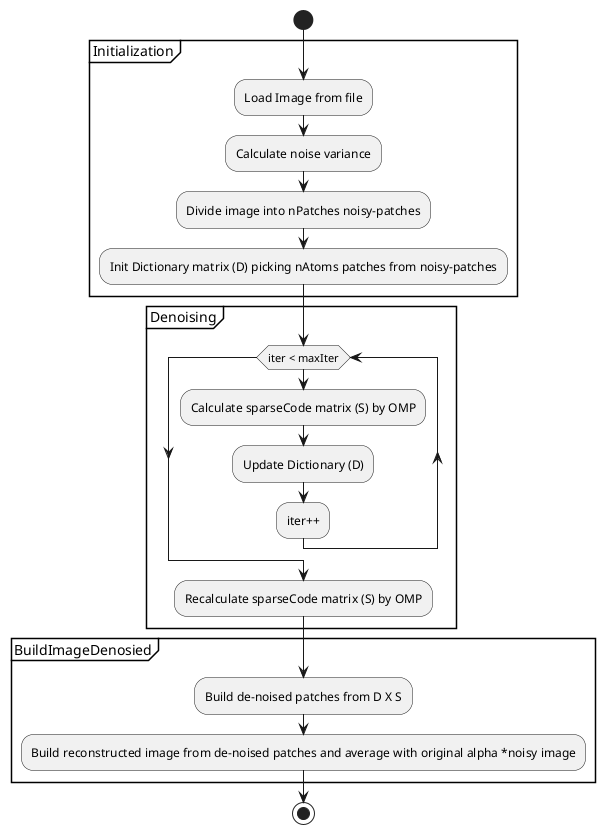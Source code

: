 @startuml OverviewDiagram
start
partition Initialization {
    :Load Image from file;
    :Calculate noise variance;
    :Divide image into nPatches noisy-patches;
    :Init Dictionary matrix (D) picking nAtoms patches from noisy-patches;
}

partition Denoising {
    while(iter < maxIter)
        :Calculate sparseCode matrix (S) by OMP;
        :Update Dictionary (D);
        :iter++;
    endwhile
    :Recalculate sparseCode matrix (S) by OMP;
}

partition BuildImageDenosied {
    :Build de-noised patches from D X S;
    :Build reconstructed image from de-noised patches and average with original alpha *noisy image; 
}

stop
@enduml